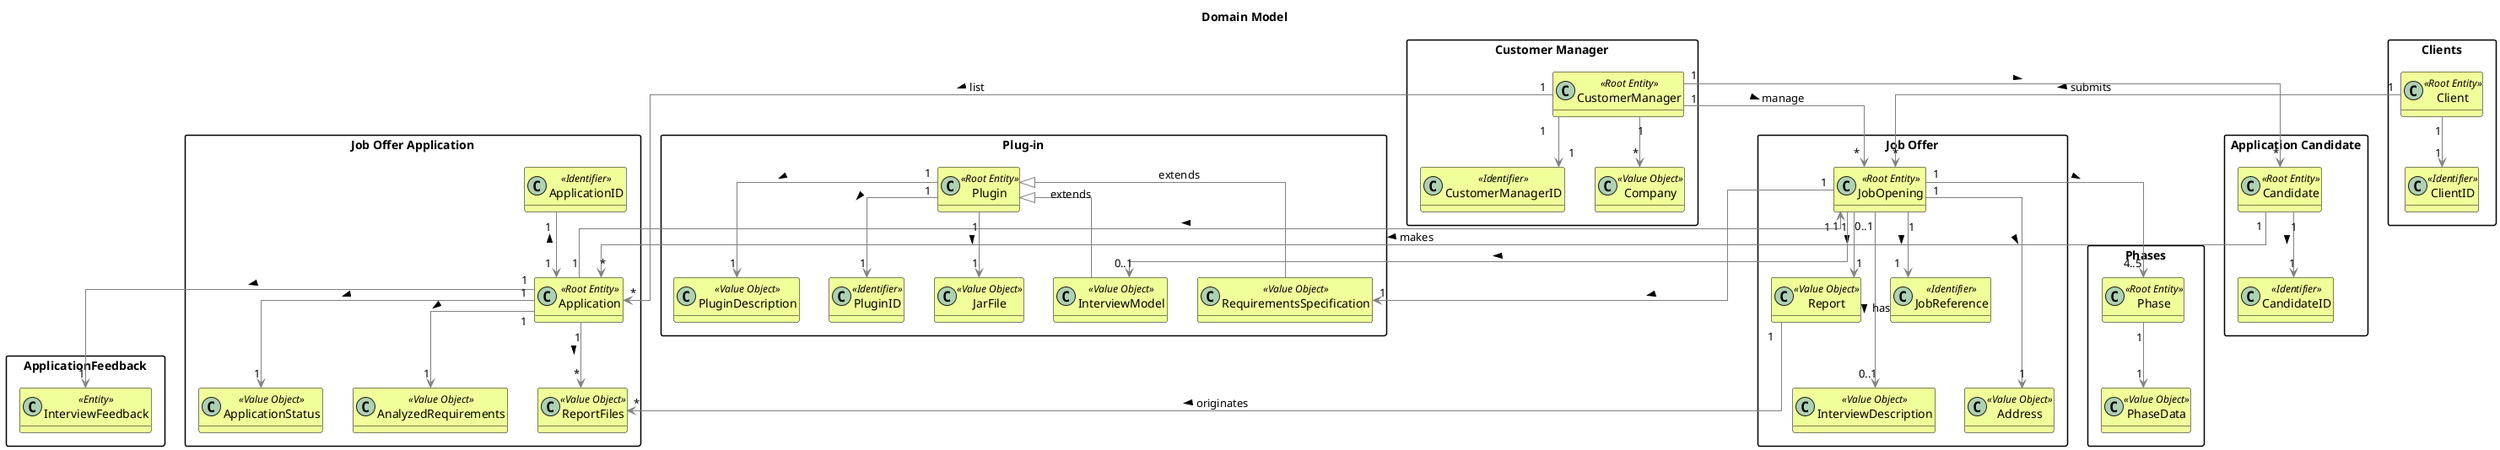 

@startuml

skinparam monochrome false
skinparam packageStyle rectangle
skinparam shadowing false
skinparam linetype ortho

top to bottom direction

skinparam classAttributeIconSize 0

skinparam class {
    LifeLineBorderColor DarkBlue
    LifeLineBackgroundColor APPLICATION
    BackgroundColor #F0FF99
    ArrowColor grey
    BorderColor black
}

skinparam card {
    LifeLineBorderColor Green
    LifeLineBackgroundColor APPLICATION
    BackgroundColor #F0FFDD
    ArrowColor DarkGrey
    BorderColor Black
}


hide methods

title Domain Model



skinparam packageStyle rectangle




package "Job Offer" {

class InterviewDescription <<Value Object>>
class JobOpening <<Root Entity>>
class JobReference <<Identifier>>
class Report <<Value Object>>
class Address <<Value Object>>

}

package "Phases" {

class Phase <<Root Entity>>
class PhaseData <<Value Object>>

}

package "Plug-in" {
class Plugin <<Root Entity>>
class JarFile <<Value Object>>
class PluginDescription <<Value Object>>
class PluginID <<Identifier>>
class InterviewModel <<Value Object>>
class RequirementsSpecification <<Value Object>>
}

package "Job Offer Application" {

class Application <<Root Entity>>
class ApplicationID <<Identifier>>
class ApplicationStatus <<Value Object>>
class AnalyzedRequirements <<Value Object>>
class ReportFiles <<Value Object>>

}

package "ApplicationFeedback"{
class InterviewFeedback <<Entity>>
}

package "Customer Manager" {

class CustomerManager <<Root Entity>>
class CustomerManagerID <<Identifier>>
class Company <<Value Object>>

}

package "Application Candidate" {

class Candidate <<Root Entity>>
class CandidateID <<Identifier>>

}

package "Clients" {
class ClientID <<Identifier>>
class Client <<Root Entity>>
}



CustomerManager "1" --> "*" Company
CustomerManager "1" --> "1" CustomerManagerID

CustomerManager "1" --> "*" JobOpening : manage >


Client "1" --> "*" JobOpening : submits >

JobOpening "0..1" ---> "0..1" InterviewDescription : has >
JobOpening "1" --> "1" Report : >
JobOpening "1" ---> "1" Address :  >
JobOpening "1" --> "1" JobReference : >
JobOpening "1" <-- "1" Application : >



Report "1" --> "*" ReportFiles : originates >

Application "1" --> "1" InterviewFeedback :  >
Application "1" --> "1" AnalyzedRequirements :  >
Application "1" --> "1" ApplicationStatus : >
Application "1" --> "*" ReportFiles : >
ApplicationID "1" --> "1" Application : <

Candidate "1" --> "*" Application : makes >
Candidate "1" --> "1" CandidateID :  >

Plugin "1" --> "1" PluginDescription :  >
Plugin "1" --> "1" JarFile :  >
Plugin "1" --> "1" PluginID :  >

Plugin <|-- InterviewModel : extends
Plugin <|-- RequirementsSpecification : extends

JobOpening "1" --> "0..1" InterviewModel : >
JobOpening "1" --> "1" RequirementsSpecification : >

CustomerManager "1" --> "*" Application : list >

CustomerManager "1" --> "*" Candidate :  >

JobOpening "1" --> "4..5" Phase : >

Phase "1" --> "1" PhaseData

Client "1" --> "1" ClientID

@enduml